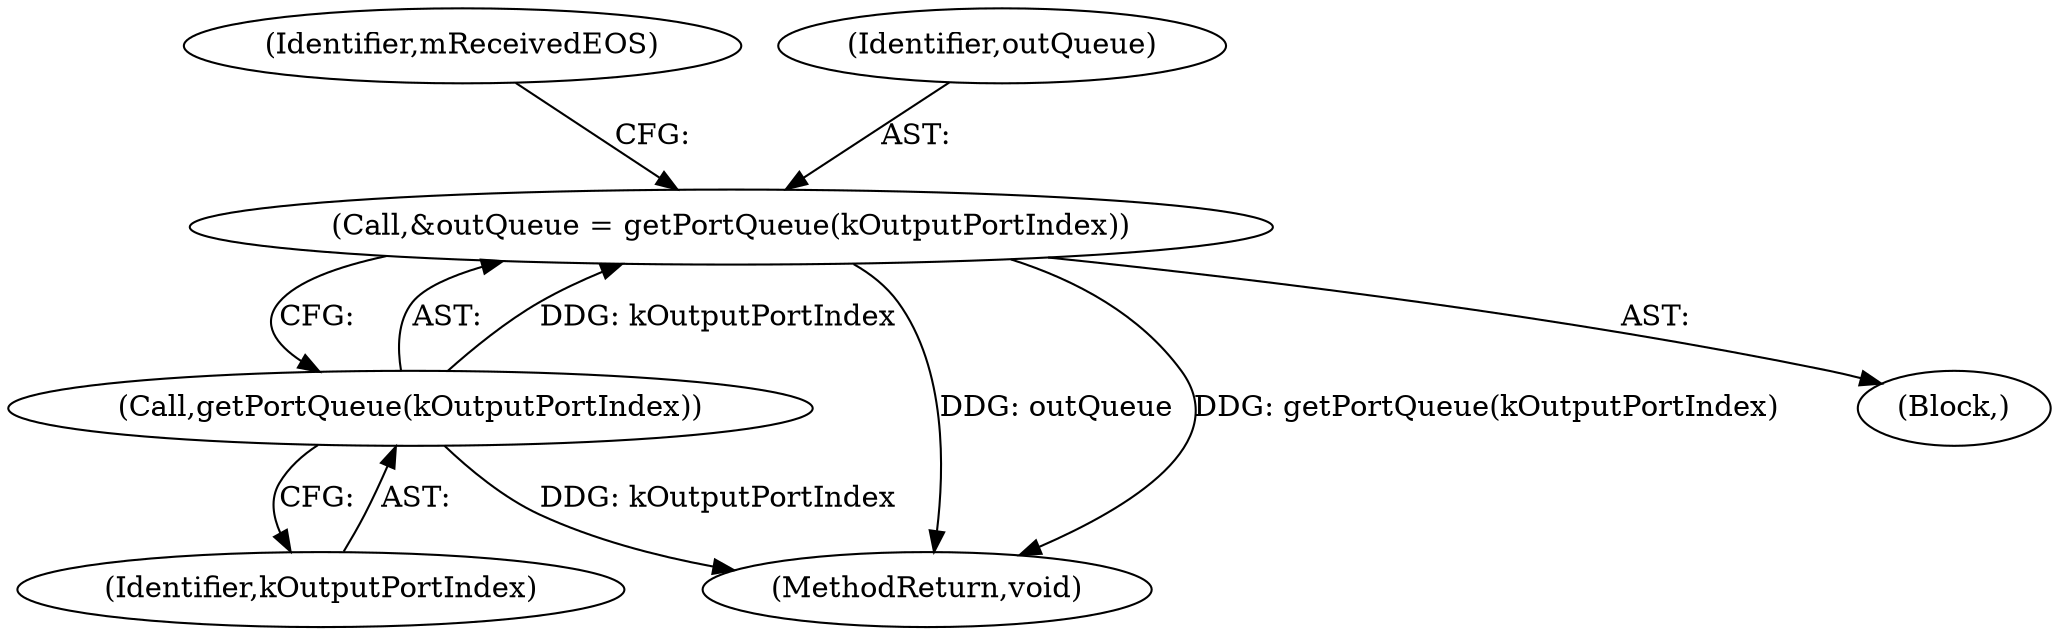 digraph "0_Android_918eeaa29d99d257282fafec931b4bda0e3bae12_3@pointer" {
"1000125" [label="(Call,&outQueue = getPortQueue(kOutputPortIndex))"];
"1000127" [label="(Call,getPortQueue(kOutputPortIndex))"];
"1000125" [label="(Call,&outQueue = getPortQueue(kOutputPortIndex))"];
"1000689" [label="(MethodReturn,void)"];
"1000128" [label="(Identifier,kOutputPortIndex)"];
"1000110" [label="(Block,)"];
"1000131" [label="(Identifier,mReceivedEOS)"];
"1000127" [label="(Call,getPortQueue(kOutputPortIndex))"];
"1000126" [label="(Identifier,outQueue)"];
"1000125" -> "1000110"  [label="AST: "];
"1000125" -> "1000127"  [label="CFG: "];
"1000126" -> "1000125"  [label="AST: "];
"1000127" -> "1000125"  [label="AST: "];
"1000131" -> "1000125"  [label="CFG: "];
"1000125" -> "1000689"  [label="DDG: outQueue"];
"1000125" -> "1000689"  [label="DDG: getPortQueue(kOutputPortIndex)"];
"1000127" -> "1000125"  [label="DDG: kOutputPortIndex"];
"1000127" -> "1000128"  [label="CFG: "];
"1000128" -> "1000127"  [label="AST: "];
"1000127" -> "1000689"  [label="DDG: kOutputPortIndex"];
}
